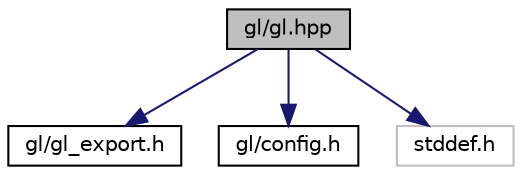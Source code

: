 digraph "gl/gl.hpp"
{
 // LATEX_PDF_SIZE
  edge [fontname="Helvetica",fontsize="10",labelfontname="Helvetica",labelfontsize="10"];
  node [fontname="Helvetica",fontsize="10",shape=record];
  Node1 [label="gl/gl.hpp",height=0.2,width=0.4,color="black", fillcolor="grey75", style="filled", fontcolor="black",tooltip="Gauss-Legendre integration library."];
  Node1 -> Node2 [color="midnightblue",fontsize="10",style="solid",fontname="Helvetica"];
  Node2 [label="gl/gl_export.h",height=0.2,width=0.4,color="black", fillcolor="white", style="filled",URL="$db/deb/gl__export_8h.html",tooltip=" "];
  Node1 -> Node3 [color="midnightblue",fontsize="10",style="solid",fontname="Helvetica"];
  Node3 [label="gl/config.h",height=0.2,width=0.4,color="black", fillcolor="white", style="filled",URL="$dd/d2a/gl_2config_8h.html",tooltip="Auto-generated configuration file."];
  Node1 -> Node4 [color="midnightblue",fontsize="10",style="solid",fontname="Helvetica"];
  Node4 [label="stddef.h",height=0.2,width=0.4,color="grey75", fillcolor="white", style="filled",tooltip=" "];
}
